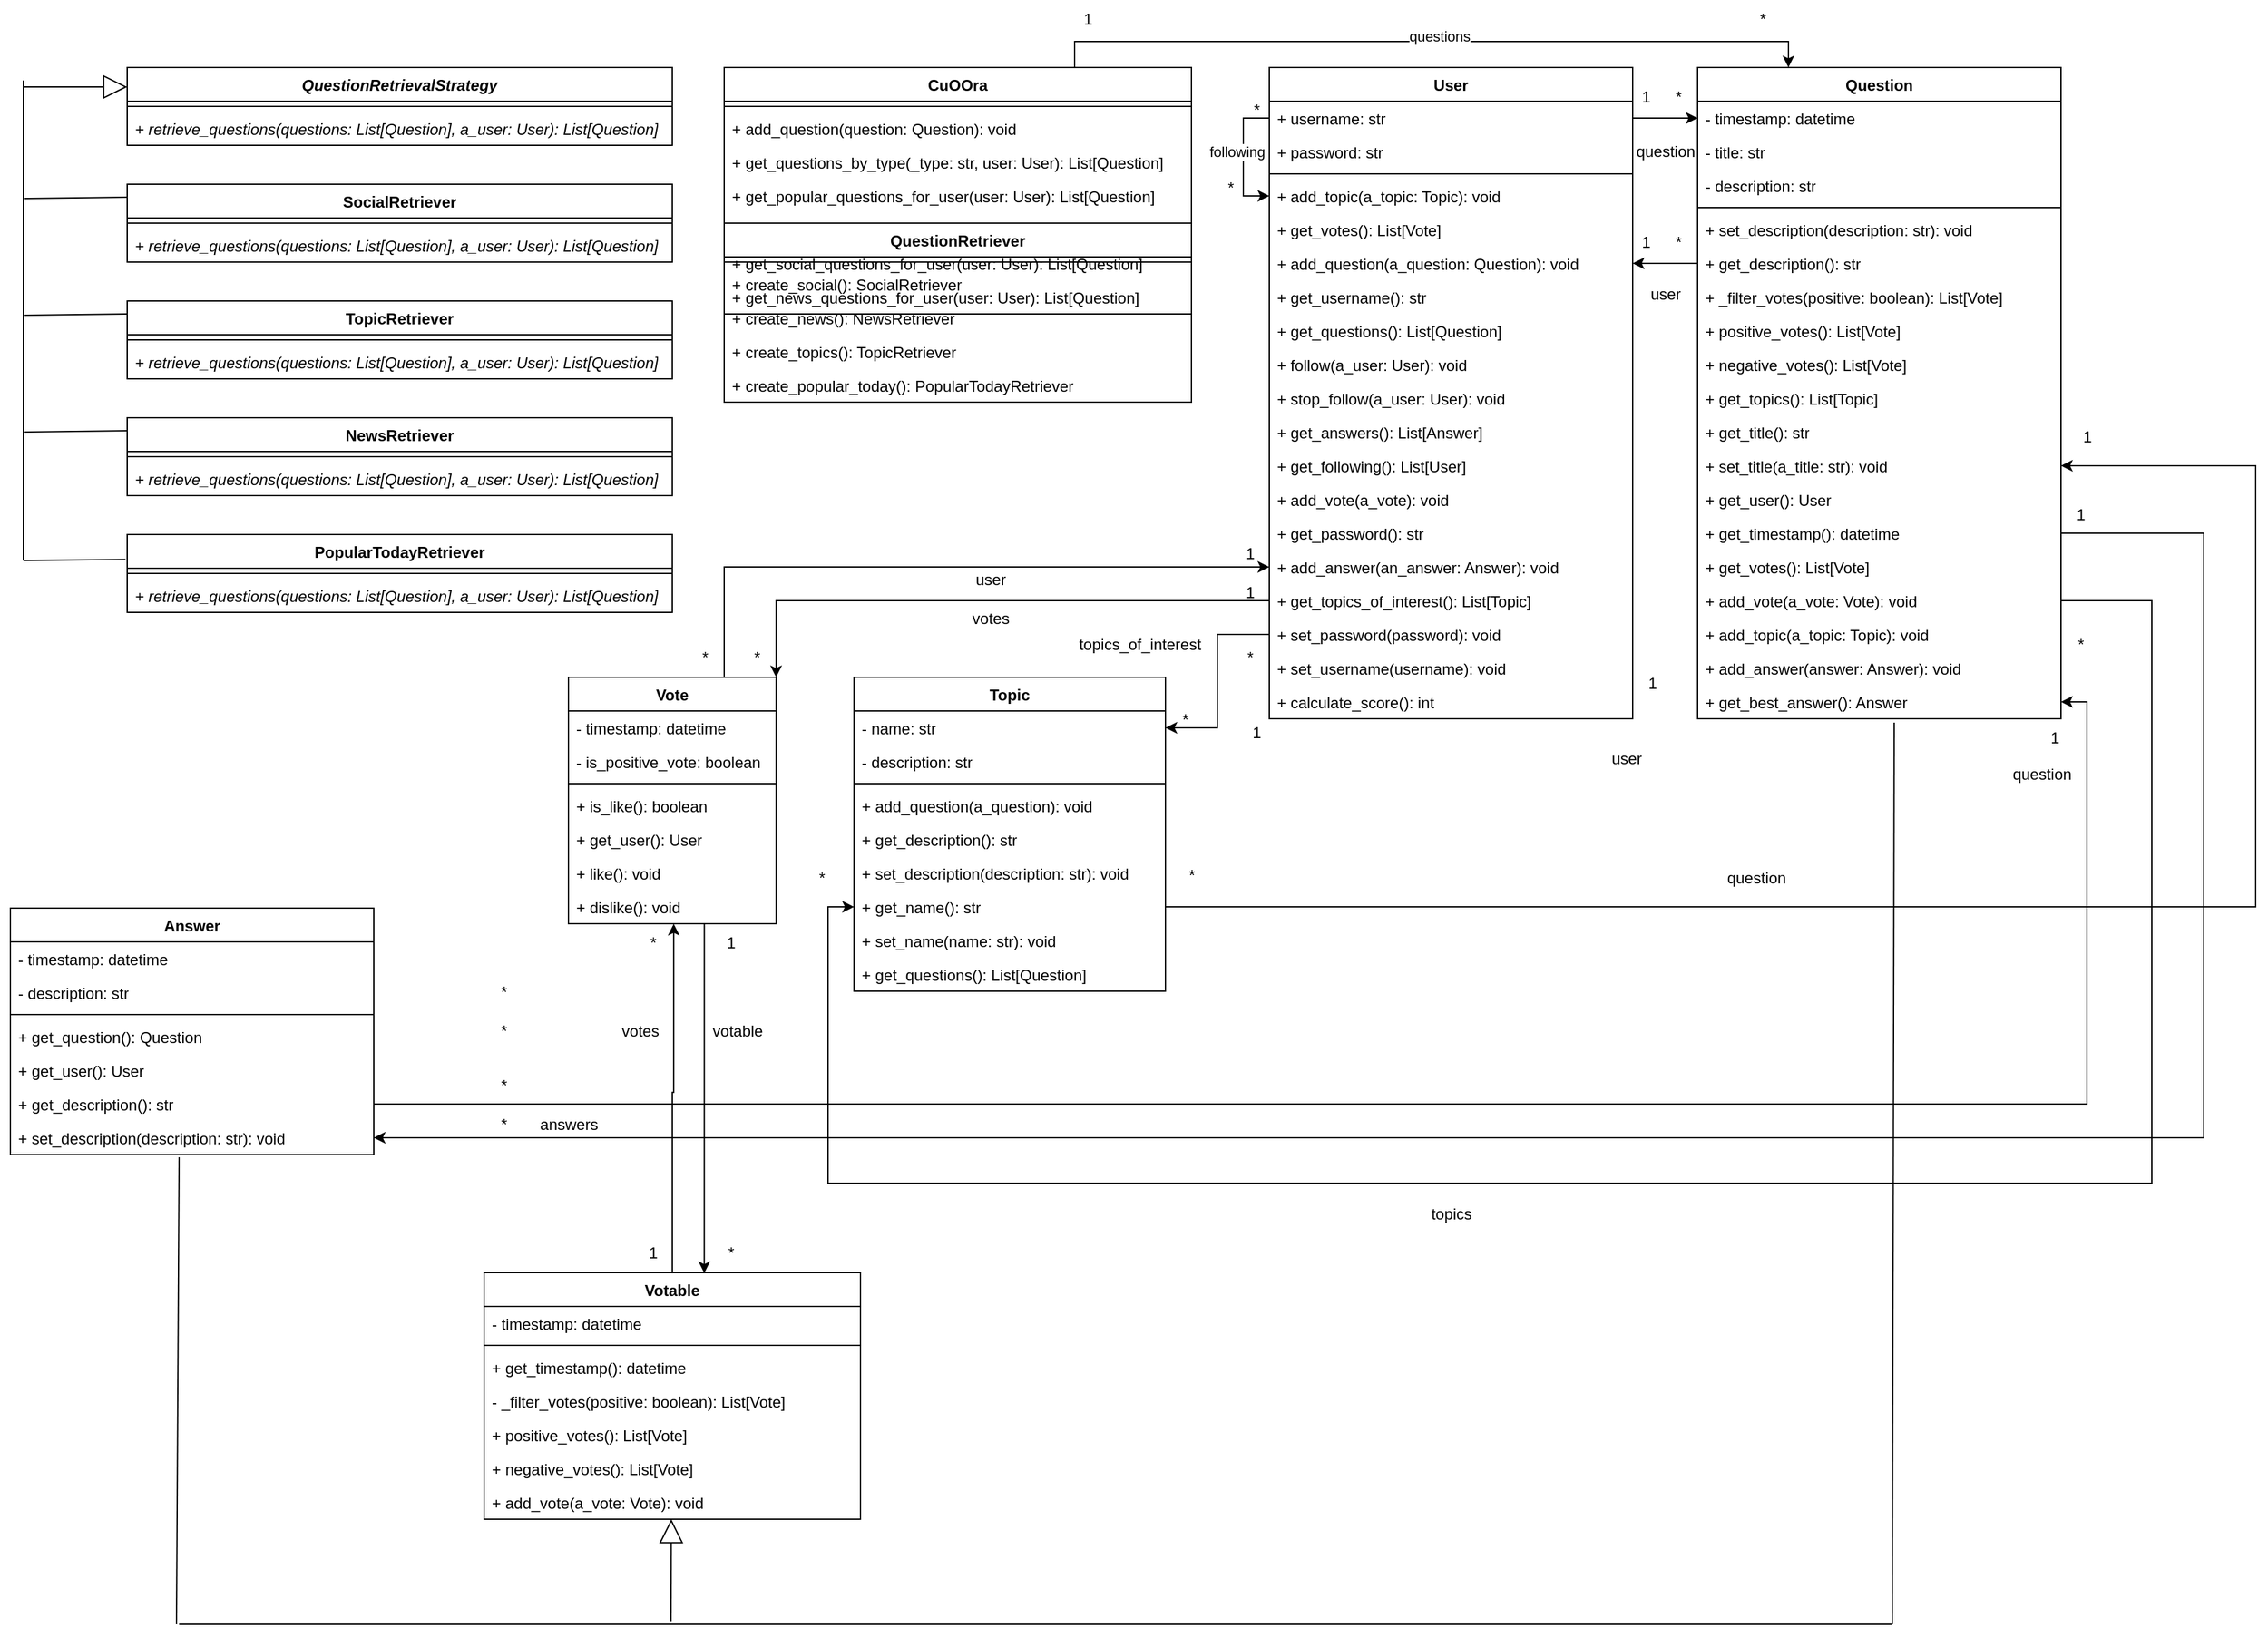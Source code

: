<mxfile version="26.1.1">
  <diagram name="Page-1" id="iKgPyKmy4LgLmQeAzaMu">
    <mxGraphModel dx="2165" dy="1258" grid="1" gridSize="10" guides="1" tooltips="1" connect="1" arrows="1" fold="1" page="1" pageScale="1" pageWidth="827" pageHeight="1169" math="0" shadow="0">
      <root>
        <mxCell id="0" />
        <mxCell id="1" parent="0" />
        <mxCell id="hSo5fMFqvrhgl-bArkcm-11" value="&lt;i&gt;QuestionRetrievalStrategy&lt;/i&gt;" style="swimlane;fontStyle=1;align=center;verticalAlign=top;childLayout=stackLayout;horizontal=1;startSize=26;horizontalStack=0;resizeParent=1;resizeParentMax=0;resizeLast=0;collapsible=1;marginBottom=0;whiteSpace=wrap;html=1;" vertex="1" parent="1">
          <mxGeometry x="120" y="240" width="420" height="60" as="geometry" />
        </mxCell>
        <mxCell id="hSo5fMFqvrhgl-bArkcm-12" value="" style="line;strokeWidth=1;fillColor=none;align=left;verticalAlign=middle;spacingTop=-1;spacingLeft=3;spacingRight=3;rotatable=0;labelPosition=right;points=[];portConstraint=eastwest;strokeColor=inherit;" vertex="1" parent="hSo5fMFqvrhgl-bArkcm-11">
          <mxGeometry y="26" width="420" height="8" as="geometry" />
        </mxCell>
        <mxCell id="hSo5fMFqvrhgl-bArkcm-13" value="&lt;i&gt;+&amp;nbsp;retrieve_questions(questions: List[Question], a_user: User): List[Question]&lt;/i&gt;" style="text;strokeColor=none;fillColor=none;align=left;verticalAlign=top;spacingLeft=4;spacingRight=4;overflow=hidden;rotatable=0;points=[[0,0.5],[1,0.5]];portConstraint=eastwest;whiteSpace=wrap;html=1;" vertex="1" parent="hSo5fMFqvrhgl-bArkcm-11">
          <mxGeometry y="34" width="420" height="26" as="geometry" />
        </mxCell>
        <mxCell id="hSo5fMFqvrhgl-bArkcm-1" style="edgeStyle=orthogonalEdgeStyle;rounded=0;orthogonalLoop=1;jettySize=auto;html=1;exitX=0.75;exitY=0;exitDx=0;exitDy=0;entryX=0.25;entryY=0;entryDx=0;entryDy=0;" edge="1" parent="1" source="hSo5fMFqvrhgl-bArkcm-3" target="hSo5fMFqvrhgl-bArkcm-77">
          <mxGeometry relative="1" as="geometry" />
        </mxCell>
        <mxCell id="hSo5fMFqvrhgl-bArkcm-2" value="questions" style="edgeLabel;html=1;align=center;verticalAlign=middle;resizable=0;points=[];" connectable="0" vertex="1" parent="hSo5fMFqvrhgl-bArkcm-1">
          <mxGeometry x="0.021" y="4" relative="1" as="geometry">
            <mxPoint as="offset" />
          </mxGeometry>
        </mxCell>
        <mxCell id="hSo5fMFqvrhgl-bArkcm-14" value="SocialRetriever" style="swimlane;fontStyle=1;align=center;verticalAlign=top;childLayout=stackLayout;horizontal=1;startSize=26;horizontalStack=0;resizeParent=1;resizeParentMax=0;resizeLast=0;collapsible=1;marginBottom=0;whiteSpace=wrap;html=1;" vertex="1" parent="1">
          <mxGeometry x="120" y="330" width="420" height="60" as="geometry" />
        </mxCell>
        <mxCell id="hSo5fMFqvrhgl-bArkcm-15" value="" style="line;strokeWidth=1;fillColor=none;align=left;verticalAlign=middle;spacingTop=-1;spacingLeft=3;spacingRight=3;rotatable=0;labelPosition=right;points=[];portConstraint=eastwest;strokeColor=inherit;" vertex="1" parent="hSo5fMFqvrhgl-bArkcm-14">
          <mxGeometry y="26" width="420" height="8" as="geometry" />
        </mxCell>
        <mxCell id="hSo5fMFqvrhgl-bArkcm-16" value="&lt;i&gt;+&amp;nbsp;retrieve_questions(questions: List[Question], a_user: User): List[Question]&lt;/i&gt;" style="text;strokeColor=none;fillColor=none;align=left;verticalAlign=top;spacingLeft=4;spacingRight=4;overflow=hidden;rotatable=0;points=[[0,0.5],[1,0.5]];portConstraint=eastwest;whiteSpace=wrap;html=1;" vertex="1" parent="hSo5fMFqvrhgl-bArkcm-14">
          <mxGeometry y="34" width="420" height="26" as="geometry" />
        </mxCell>
        <mxCell id="hSo5fMFqvrhgl-bArkcm-3" value="CuOOra" style="swimlane;fontStyle=1;align=center;verticalAlign=top;childLayout=stackLayout;horizontal=1;startSize=26;horizontalStack=0;resizeParent=1;resizeParentMax=0;resizeLast=0;collapsible=1;marginBottom=0;whiteSpace=wrap;html=1;" vertex="1" parent="1">
          <mxGeometry x="580" y="240" width="360" height="190" as="geometry" />
        </mxCell>
        <mxCell id="hSo5fMFqvrhgl-bArkcm-4" value="" style="line;strokeWidth=1;fillColor=none;align=left;verticalAlign=middle;spacingTop=-1;spacingLeft=3;spacingRight=3;rotatable=0;labelPosition=right;points=[];portConstraint=eastwest;strokeColor=inherit;" vertex="1" parent="hSo5fMFqvrhgl-bArkcm-3">
          <mxGeometry y="26" width="360" height="8" as="geometry" />
        </mxCell>
        <mxCell id="hSo5fMFqvrhgl-bArkcm-5" value="+ add_question(question: Question): void" style="text;strokeColor=none;fillColor=none;align=left;verticalAlign=top;spacingLeft=4;spacingRight=4;overflow=hidden;rotatable=0;points=[[0,0.5],[1,0.5]];portConstraint=eastwest;whiteSpace=wrap;html=1;" vertex="1" parent="hSo5fMFqvrhgl-bArkcm-3">
          <mxGeometry y="34" width="360" height="26" as="geometry" />
        </mxCell>
        <mxCell id="hSo5fMFqvrhgl-bArkcm-6" value="+ get_questions_by_type(_type: str, user: User): List[Question]&lt;span style=&quot;color: rgba(0, 0, 0, 0); font-family: monospace; font-size: 0px; text-wrap-mode: nowrap;&quot;&gt;%dd3CmxGraphModel%3E%3Croot%3E%3CmxCell%20id%3D%220%22%2F%3E%3CmxCell%20id%3D%221%22%20parent%3D%220%22%2F%3E%3CmxCell%20id%3D%222%22%20value%3D%22%2B%20add_question(question)%3A%20void%22%20style%3D%22text%3BstrokeColor%3Dnone%3BfillColor%3Dnone%3Balign%3Dleft%3BverticalAlign%3Dtop%3BspacingLeft%3D4%3BspacingRight%3D4%3Boverflow%3Dhidden%3Brotatable%3D0%3Bpoints%3D%5B%5B0%2C0.5%5D%2C%5B1%2C0.5%5D%5D%3BportConstraint%3Deastwest%3BwhiteSpace%3Dwrap%3Bhtml%3D1%3B%22%20vertex%3D%221%22%20parent%3D%221%22%3E%3CmxGeometry%20x%3D%22480%22%20y%3D%22744%22%20width%3D%22190%22%20height%3D%2226%22%20as%3D%22geometry%22%2F%3E%3C%2FmxCell%3E%3C%2Froot%3E%3C%2FmxGraphModel%3E&lt;/span&gt;" style="text;strokeColor=none;fillColor=none;align=left;verticalAlign=top;spacingLeft=4;spacingRight=4;overflow=hidden;rotatable=0;points=[[0,0.5],[1,0.5]];portConstraint=eastwest;whiteSpace=wrap;html=1;" vertex="1" parent="hSo5fMFqvrhgl-bArkcm-3">
          <mxGeometry y="60" width="360" height="26" as="geometry" />
        </mxCell>
        <mxCell id="hSo5fMFqvrhgl-bArkcm-7" value="+&amp;nbsp;get_popular_questions_for_user(user: User): List[Question]" style="text;strokeColor=none;fillColor=none;align=left;verticalAlign=top;spacingLeft=4;spacingRight=4;overflow=hidden;rotatable=0;points=[[0,0.5],[1,0.5]];portConstraint=eastwest;whiteSpace=wrap;html=1;" vertex="1" parent="hSo5fMFqvrhgl-bArkcm-3">
          <mxGeometry y="86" width="360" height="26" as="geometry" />
        </mxCell>
        <mxCell id="hSo5fMFqvrhgl-bArkcm-8" value="+&amp;nbsp;get_topic_questions_for_user(user: User): List[Question]" style="text;strokeColor=none;fillColor=none;align=left;verticalAlign=top;spacingLeft=4;spacingRight=4;overflow=hidden;rotatable=0;points=[[0,0.5],[1,0.5]];portConstraint=eastwest;whiteSpace=wrap;html=1;" vertex="1" parent="hSo5fMFqvrhgl-bArkcm-3">
          <mxGeometry y="112" width="360" height="26" as="geometry" />
        </mxCell>
        <mxCell id="hSo5fMFqvrhgl-bArkcm-9" value="+&amp;nbsp;get_social_questions_for_user(user: User): List[Question]" style="text;strokeColor=none;fillColor=none;align=left;verticalAlign=top;spacingLeft=4;spacingRight=4;overflow=hidden;rotatable=0;points=[[0,0.5],[1,0.5]];portConstraint=eastwest;whiteSpace=wrap;html=1;" vertex="1" parent="hSo5fMFqvrhgl-bArkcm-3">
          <mxGeometry y="138" width="360" height="26" as="geometry" />
        </mxCell>
        <mxCell id="hSo5fMFqvrhgl-bArkcm-10" value="+&amp;nbsp;get_news_questions_for_user(user: User): List[Question]" style="text;strokeColor=none;fillColor=none;align=left;verticalAlign=top;spacingLeft=4;spacingRight=4;overflow=hidden;rotatable=0;points=[[0,0.5],[1,0.5]];portConstraint=eastwest;whiteSpace=wrap;html=1;" vertex="1" parent="hSo5fMFqvrhgl-bArkcm-3">
          <mxGeometry y="164" width="360" height="26" as="geometry" />
        </mxCell>
        <mxCell id="hSo5fMFqvrhgl-bArkcm-17" value="TopicRetriever" style="swimlane;fontStyle=1;align=center;verticalAlign=top;childLayout=stackLayout;horizontal=1;startSize=26;horizontalStack=0;resizeParent=1;resizeParentMax=0;resizeLast=0;collapsible=1;marginBottom=0;whiteSpace=wrap;html=1;" vertex="1" parent="1">
          <mxGeometry x="120" y="420" width="420" height="60" as="geometry" />
        </mxCell>
        <mxCell id="hSo5fMFqvrhgl-bArkcm-18" value="" style="line;strokeWidth=1;fillColor=none;align=left;verticalAlign=middle;spacingTop=-1;spacingLeft=3;spacingRight=3;rotatable=0;labelPosition=right;points=[];portConstraint=eastwest;strokeColor=inherit;" vertex="1" parent="hSo5fMFqvrhgl-bArkcm-17">
          <mxGeometry y="26" width="420" height="8" as="geometry" />
        </mxCell>
        <mxCell id="hSo5fMFqvrhgl-bArkcm-19" value="&lt;i&gt;+&amp;nbsp;retrieve_questions(questions: List[Question], a_user: User): List[Question]&lt;/i&gt;" style="text;strokeColor=none;fillColor=none;align=left;verticalAlign=top;spacingLeft=4;spacingRight=4;overflow=hidden;rotatable=0;points=[[0,0.5],[1,0.5]];portConstraint=eastwest;whiteSpace=wrap;html=1;" vertex="1" parent="hSo5fMFqvrhgl-bArkcm-17">
          <mxGeometry y="34" width="420" height="26" as="geometry" />
        </mxCell>
        <mxCell id="hSo5fMFqvrhgl-bArkcm-20" value="NewsRetriever" style="swimlane;fontStyle=1;align=center;verticalAlign=top;childLayout=stackLayout;horizontal=1;startSize=26;horizontalStack=0;resizeParent=1;resizeParentMax=0;resizeLast=0;collapsible=1;marginBottom=0;whiteSpace=wrap;html=1;" vertex="1" parent="1">
          <mxGeometry x="120" y="510" width="420" height="60" as="geometry" />
        </mxCell>
        <mxCell id="hSo5fMFqvrhgl-bArkcm-21" value="" style="line;strokeWidth=1;fillColor=none;align=left;verticalAlign=middle;spacingTop=-1;spacingLeft=3;spacingRight=3;rotatable=0;labelPosition=right;points=[];portConstraint=eastwest;strokeColor=inherit;" vertex="1" parent="hSo5fMFqvrhgl-bArkcm-20">
          <mxGeometry y="26" width="420" height="8" as="geometry" />
        </mxCell>
        <mxCell id="hSo5fMFqvrhgl-bArkcm-22" value="&lt;i&gt;+&amp;nbsp;retrieve_questions(questions: List[Question], a_user: User): List[Question]&lt;/i&gt;" style="text;strokeColor=none;fillColor=none;align=left;verticalAlign=top;spacingLeft=4;spacingRight=4;overflow=hidden;rotatable=0;points=[[0,0.5],[1,0.5]];portConstraint=eastwest;whiteSpace=wrap;html=1;" vertex="1" parent="hSo5fMFqvrhgl-bArkcm-20">
          <mxGeometry y="34" width="420" height="26" as="geometry" />
        </mxCell>
        <mxCell id="hSo5fMFqvrhgl-bArkcm-23" value="PopularTodayRetriever" style="swimlane;fontStyle=1;align=center;verticalAlign=top;childLayout=stackLayout;horizontal=1;startSize=26;horizontalStack=0;resizeParent=1;resizeParentMax=0;resizeLast=0;collapsible=1;marginBottom=0;whiteSpace=wrap;html=1;" vertex="1" parent="1">
          <mxGeometry x="120" y="600" width="420" height="60" as="geometry" />
        </mxCell>
        <mxCell id="hSo5fMFqvrhgl-bArkcm-24" value="" style="line;strokeWidth=1;fillColor=none;align=left;verticalAlign=middle;spacingTop=-1;spacingLeft=3;spacingRight=3;rotatable=0;labelPosition=right;points=[];portConstraint=eastwest;strokeColor=inherit;" vertex="1" parent="hSo5fMFqvrhgl-bArkcm-23">
          <mxGeometry y="26" width="420" height="8" as="geometry" />
        </mxCell>
        <mxCell id="hSo5fMFqvrhgl-bArkcm-25" value="&lt;i&gt;+&amp;nbsp;retrieve_questions(questions: List[Question], a_user: User): List[Question]&lt;/i&gt;" style="text;strokeColor=none;fillColor=none;align=left;verticalAlign=top;spacingLeft=4;spacingRight=4;overflow=hidden;rotatable=0;points=[[0,0.5],[1,0.5]];portConstraint=eastwest;whiteSpace=wrap;html=1;" vertex="1" parent="hSo5fMFqvrhgl-bArkcm-23">
          <mxGeometry y="34" width="420" height="26" as="geometry" />
        </mxCell>
        <mxCell id="hSo5fMFqvrhgl-bArkcm-26" value="QuestionRetriever" style="swimlane;fontStyle=1;align=center;verticalAlign=top;childLayout=stackLayout;horizontal=1;startSize=26;horizontalStack=0;resizeParent=1;resizeParentMax=0;resizeLast=0;collapsible=1;marginBottom=0;whiteSpace=wrap;html=1;" vertex="1" parent="1">
          <mxGeometry x="580" y="360" width="360" height="138" as="geometry" />
        </mxCell>
        <mxCell id="hSo5fMFqvrhgl-bArkcm-27" value="" style="line;strokeWidth=1;fillColor=none;align=left;verticalAlign=middle;spacingTop=-1;spacingLeft=3;spacingRight=3;rotatable=0;labelPosition=right;points=[];portConstraint=eastwest;strokeColor=inherit;" vertex="1" parent="hSo5fMFqvrhgl-bArkcm-26">
          <mxGeometry y="26" width="360" height="8" as="geometry" />
        </mxCell>
        <mxCell id="hSo5fMFqvrhgl-bArkcm-28" value="+ create_social(): SocialRetriever" style="text;strokeColor=none;fillColor=none;align=left;verticalAlign=top;spacingLeft=4;spacingRight=4;overflow=hidden;rotatable=0;points=[[0,0.5],[1,0.5]];portConstraint=eastwest;whiteSpace=wrap;html=1;" vertex="1" parent="hSo5fMFqvrhgl-bArkcm-26">
          <mxGeometry y="34" width="360" height="26" as="geometry" />
        </mxCell>
        <mxCell id="hSo5fMFqvrhgl-bArkcm-29" value="+ create_news(): NewsRetriever" style="text;strokeColor=none;fillColor=none;align=left;verticalAlign=top;spacingLeft=4;spacingRight=4;overflow=hidden;rotatable=0;points=[[0,0.5],[1,0.5]];portConstraint=eastwest;whiteSpace=wrap;html=1;" vertex="1" parent="hSo5fMFqvrhgl-bArkcm-26">
          <mxGeometry y="60" width="360" height="26" as="geometry" />
        </mxCell>
        <mxCell id="hSo5fMFqvrhgl-bArkcm-30" value="+ create_topics(): TopicRetriever" style="text;strokeColor=none;fillColor=none;align=left;verticalAlign=top;spacingLeft=4;spacingRight=4;overflow=hidden;rotatable=0;points=[[0,0.5],[1,0.5]];portConstraint=eastwest;whiteSpace=wrap;html=1;" vertex="1" parent="hSo5fMFqvrhgl-bArkcm-26">
          <mxGeometry y="86" width="360" height="26" as="geometry" />
        </mxCell>
        <mxCell id="hSo5fMFqvrhgl-bArkcm-31" value="+ create_popular_today(): PopularTodayRetriever" style="text;strokeColor=none;fillColor=none;align=left;verticalAlign=top;spacingLeft=4;spacingRight=4;overflow=hidden;rotatable=0;points=[[0,0.5],[1,0.5]];portConstraint=eastwest;whiteSpace=wrap;html=1;" vertex="1" parent="hSo5fMFqvrhgl-bArkcm-26">
          <mxGeometry y="112" width="360" height="26" as="geometry" />
        </mxCell>
        <mxCell id="hSo5fMFqvrhgl-bArkcm-32" value="Answer" style="swimlane;fontStyle=1;align=center;verticalAlign=top;childLayout=stackLayout;horizontal=1;startSize=26;horizontalStack=0;resizeParent=1;resizeParentMax=0;resizeLast=0;collapsible=1;marginBottom=0;whiteSpace=wrap;html=1;" vertex="1" parent="1">
          <mxGeometry x="30" y="888" width="280" height="190" as="geometry" />
        </mxCell>
        <mxCell id="hSo5fMFqvrhgl-bArkcm-33" value="- timestamp: datetime" style="text;strokeColor=none;fillColor=none;align=left;verticalAlign=top;spacingLeft=4;spacingRight=4;overflow=hidden;rotatable=0;points=[[0,0.5],[1,0.5]];portConstraint=eastwest;whiteSpace=wrap;html=1;" vertex="1" parent="hSo5fMFqvrhgl-bArkcm-32">
          <mxGeometry y="26" width="280" height="26" as="geometry" />
        </mxCell>
        <mxCell id="hSo5fMFqvrhgl-bArkcm-34" value="- description: str" style="text;strokeColor=none;fillColor=none;align=left;verticalAlign=top;spacingLeft=4;spacingRight=4;overflow=hidden;rotatable=0;points=[[0,0.5],[1,0.5]];portConstraint=eastwest;whiteSpace=wrap;html=1;" vertex="1" parent="hSo5fMFqvrhgl-bArkcm-32">
          <mxGeometry y="52" width="280" height="26" as="geometry" />
        </mxCell>
        <mxCell id="hSo5fMFqvrhgl-bArkcm-35" value="" style="line;strokeWidth=1;fillColor=none;align=left;verticalAlign=middle;spacingTop=-1;spacingLeft=3;spacingRight=3;rotatable=0;labelPosition=right;points=[];portConstraint=eastwest;strokeColor=inherit;" vertex="1" parent="hSo5fMFqvrhgl-bArkcm-32">
          <mxGeometry y="78" width="280" height="8" as="geometry" />
        </mxCell>
        <mxCell id="hSo5fMFqvrhgl-bArkcm-39" value="+ get_question(): Question" style="text;strokeColor=none;fillColor=none;align=left;verticalAlign=top;spacingLeft=4;spacingRight=4;overflow=hidden;rotatable=0;points=[[0,0.5],[1,0.5]];portConstraint=eastwest;whiteSpace=wrap;html=1;" vertex="1" parent="hSo5fMFqvrhgl-bArkcm-32">
          <mxGeometry y="86" width="280" height="26" as="geometry" />
        </mxCell>
        <mxCell id="hSo5fMFqvrhgl-bArkcm-40" value="+ get_user(): User" style="text;strokeColor=none;fillColor=none;align=left;verticalAlign=top;spacingLeft=4;spacingRight=4;overflow=hidden;rotatable=0;points=[[0,0.5],[1,0.5]];portConstraint=eastwest;whiteSpace=wrap;html=1;" vertex="1" parent="hSo5fMFqvrhgl-bArkcm-32">
          <mxGeometry y="112" width="280" height="26" as="geometry" />
        </mxCell>
        <mxCell id="hSo5fMFqvrhgl-bArkcm-41" value="+ get_description(): str" style="text;strokeColor=none;fillColor=none;align=left;verticalAlign=top;spacingLeft=4;spacingRight=4;overflow=hidden;rotatable=0;points=[[0,0.5],[1,0.5]];portConstraint=eastwest;whiteSpace=wrap;html=1;" vertex="1" parent="hSo5fMFqvrhgl-bArkcm-32">
          <mxGeometry y="138" width="280" height="26" as="geometry" />
        </mxCell>
        <mxCell id="hSo5fMFqvrhgl-bArkcm-42" value="+ set_description(description: str): void" style="text;strokeColor=none;fillColor=none;align=left;verticalAlign=top;spacingLeft=4;spacingRight=4;overflow=hidden;rotatable=0;points=[[0,0.5],[1,0.5]];portConstraint=eastwest;whiteSpace=wrap;html=1;" vertex="1" parent="hSo5fMFqvrhgl-bArkcm-32">
          <mxGeometry y="164" width="280" height="26" as="geometry" />
        </mxCell>
        <mxCell id="hSo5fMFqvrhgl-bArkcm-46" value="User" style="swimlane;fontStyle=1;align=center;verticalAlign=top;childLayout=stackLayout;horizontal=1;startSize=26;horizontalStack=0;resizeParent=1;resizeParentMax=0;resizeLast=0;collapsible=1;marginBottom=0;whiteSpace=wrap;html=1;" vertex="1" parent="1">
          <mxGeometry x="1000" y="240" width="280" height="502" as="geometry" />
        </mxCell>
        <mxCell id="hSo5fMFqvrhgl-bArkcm-47" style="edgeStyle=orthogonalEdgeStyle;rounded=0;orthogonalLoop=1;jettySize=auto;html=1;exitX=0;exitY=0.5;exitDx=0;exitDy=0;entryX=0;entryY=0.5;entryDx=0;entryDy=0;" edge="1" parent="hSo5fMFqvrhgl-bArkcm-46" source="hSo5fMFqvrhgl-bArkcm-49" target="hSo5fMFqvrhgl-bArkcm-52">
          <mxGeometry relative="1" as="geometry" />
        </mxCell>
        <mxCell id="hSo5fMFqvrhgl-bArkcm-48" value="following" style="edgeLabel;html=1;align=center;verticalAlign=middle;resizable=0;points=[];" vertex="1" connectable="0" parent="hSo5fMFqvrhgl-bArkcm-47">
          <mxGeometry x="-0.022" relative="1" as="geometry">
            <mxPoint x="-5" y="-3" as="offset" />
          </mxGeometry>
        </mxCell>
        <mxCell id="hSo5fMFqvrhgl-bArkcm-49" value="+ username: str" style="text;strokeColor=none;fillColor=none;align=left;verticalAlign=top;spacingLeft=4;spacingRight=4;overflow=hidden;rotatable=0;points=[[0,0.5],[1,0.5]];portConstraint=eastwest;whiteSpace=wrap;html=1;" vertex="1" parent="hSo5fMFqvrhgl-bArkcm-46">
          <mxGeometry y="26" width="280" height="26" as="geometry" />
        </mxCell>
        <mxCell id="hSo5fMFqvrhgl-bArkcm-50" value="+ password: str" style="text;strokeColor=none;fillColor=none;align=left;verticalAlign=top;spacingLeft=4;spacingRight=4;overflow=hidden;rotatable=0;points=[[0,0.5],[1,0.5]];portConstraint=eastwest;whiteSpace=wrap;html=1;" vertex="1" parent="hSo5fMFqvrhgl-bArkcm-46">
          <mxGeometry y="52" width="280" height="26" as="geometry" />
        </mxCell>
        <mxCell id="hSo5fMFqvrhgl-bArkcm-51" value="" style="line;strokeWidth=1;fillColor=none;align=left;verticalAlign=middle;spacingTop=-1;spacingLeft=3;spacingRight=3;rotatable=0;labelPosition=right;points=[];portConstraint=eastwest;strokeColor=inherit;" vertex="1" parent="hSo5fMFqvrhgl-bArkcm-46">
          <mxGeometry y="78" width="280" height="8" as="geometry" />
        </mxCell>
        <mxCell id="hSo5fMFqvrhgl-bArkcm-52" value="+&amp;nbsp;add_topic(a_topic: Topic): void" style="text;strokeColor=none;fillColor=none;align=left;verticalAlign=top;spacingLeft=4;spacingRight=4;overflow=hidden;rotatable=0;points=[[0,0.5],[1,0.5]];portConstraint=eastwest;whiteSpace=wrap;html=1;" vertex="1" parent="hSo5fMFqvrhgl-bArkcm-46">
          <mxGeometry y="86" width="280" height="26" as="geometry" />
        </mxCell>
        <mxCell id="hSo5fMFqvrhgl-bArkcm-53" value="+&amp;nbsp;get_votes(): List[Vote]" style="text;strokeColor=none;fillColor=none;align=left;verticalAlign=top;spacingLeft=4;spacingRight=4;overflow=hidden;rotatable=0;points=[[0,0.5],[1,0.5]];portConstraint=eastwest;whiteSpace=wrap;html=1;" vertex="1" parent="hSo5fMFqvrhgl-bArkcm-46">
          <mxGeometry y="112" width="280" height="26" as="geometry" />
        </mxCell>
        <mxCell id="hSo5fMFqvrhgl-bArkcm-54" value="+&amp;nbsp;add_question(a_question: Question): void" style="text;strokeColor=none;fillColor=none;align=left;verticalAlign=top;spacingLeft=4;spacingRight=4;overflow=hidden;rotatable=0;points=[[0,0.5],[1,0.5]];portConstraint=eastwest;whiteSpace=wrap;html=1;" vertex="1" parent="hSo5fMFqvrhgl-bArkcm-46">
          <mxGeometry y="138" width="280" height="26" as="geometry" />
        </mxCell>
        <mxCell id="hSo5fMFqvrhgl-bArkcm-55" value="+&amp;nbsp;get_username(): str" style="text;strokeColor=none;fillColor=none;align=left;verticalAlign=top;spacingLeft=4;spacingRight=4;overflow=hidden;rotatable=0;points=[[0,0.5],[1,0.5]];portConstraint=eastwest;whiteSpace=wrap;html=1;" vertex="1" parent="hSo5fMFqvrhgl-bArkcm-46">
          <mxGeometry y="164" width="280" height="26" as="geometry" />
        </mxCell>
        <mxCell id="hSo5fMFqvrhgl-bArkcm-56" value="+&amp;nbsp;get_questions(): List[Question]" style="text;strokeColor=none;fillColor=none;align=left;verticalAlign=top;spacingLeft=4;spacingRight=4;overflow=hidden;rotatable=0;points=[[0,0.5],[1,0.5]];portConstraint=eastwest;whiteSpace=wrap;html=1;" vertex="1" parent="hSo5fMFqvrhgl-bArkcm-46">
          <mxGeometry y="190" width="280" height="26" as="geometry" />
        </mxCell>
        <mxCell id="hSo5fMFqvrhgl-bArkcm-57" value="+&amp;nbsp;follow(a_user: User): void" style="text;strokeColor=none;fillColor=none;align=left;verticalAlign=top;spacingLeft=4;spacingRight=4;overflow=hidden;rotatable=0;points=[[0,0.5],[1,0.5]];portConstraint=eastwest;whiteSpace=wrap;html=1;" vertex="1" parent="hSo5fMFqvrhgl-bArkcm-46">
          <mxGeometry y="216" width="280" height="26" as="geometry" />
        </mxCell>
        <mxCell id="hSo5fMFqvrhgl-bArkcm-58" value="+ stop_follow(a_user: User): void" style="text;strokeColor=none;fillColor=none;align=left;verticalAlign=top;spacingLeft=4;spacingRight=4;overflow=hidden;rotatable=0;points=[[0,0.5],[1,0.5]];portConstraint=eastwest;whiteSpace=wrap;html=1;" vertex="1" parent="hSo5fMFqvrhgl-bArkcm-46">
          <mxGeometry y="242" width="280" height="26" as="geometry" />
        </mxCell>
        <mxCell id="hSo5fMFqvrhgl-bArkcm-59" value="+ get_answers(): List[Answer]" style="text;strokeColor=none;fillColor=none;align=left;verticalAlign=top;spacingLeft=4;spacingRight=4;overflow=hidden;rotatable=0;points=[[0,0.5],[1,0.5]];portConstraint=eastwest;whiteSpace=wrap;html=1;" vertex="1" parent="hSo5fMFqvrhgl-bArkcm-46">
          <mxGeometry y="268" width="280" height="26" as="geometry" />
        </mxCell>
        <mxCell id="hSo5fMFqvrhgl-bArkcm-60" value="+&amp;nbsp;get_following(): List[User]" style="text;strokeColor=none;fillColor=none;align=left;verticalAlign=top;spacingLeft=4;spacingRight=4;overflow=hidden;rotatable=0;points=[[0,0.5],[1,0.5]];portConstraint=eastwest;whiteSpace=wrap;html=1;" vertex="1" parent="hSo5fMFqvrhgl-bArkcm-46">
          <mxGeometry y="294" width="280" height="26" as="geometry" />
        </mxCell>
        <mxCell id="hSo5fMFqvrhgl-bArkcm-61" value="+ add_vote(a_vote): void" style="text;strokeColor=none;fillColor=none;align=left;verticalAlign=top;spacingLeft=4;spacingRight=4;overflow=hidden;rotatable=0;points=[[0,0.5],[1,0.5]];portConstraint=eastwest;whiteSpace=wrap;html=1;" vertex="1" parent="hSo5fMFqvrhgl-bArkcm-46">
          <mxGeometry y="320" width="280" height="26" as="geometry" />
        </mxCell>
        <mxCell id="hSo5fMFqvrhgl-bArkcm-62" value="+ get_password(): str" style="text;strokeColor=none;fillColor=none;align=left;verticalAlign=top;spacingLeft=4;spacingRight=4;overflow=hidden;rotatable=0;points=[[0,0.5],[1,0.5]];portConstraint=eastwest;whiteSpace=wrap;html=1;" vertex="1" parent="hSo5fMFqvrhgl-bArkcm-46">
          <mxGeometry y="346" width="280" height="26" as="geometry" />
        </mxCell>
        <mxCell id="hSo5fMFqvrhgl-bArkcm-63" value="+&amp;nbsp;add_answer(an_answer: Answer): void" style="text;strokeColor=none;fillColor=none;align=left;verticalAlign=top;spacingLeft=4;spacingRight=4;overflow=hidden;rotatable=0;points=[[0,0.5],[1,0.5]];portConstraint=eastwest;whiteSpace=wrap;html=1;" vertex="1" parent="hSo5fMFqvrhgl-bArkcm-46">
          <mxGeometry y="372" width="280" height="26" as="geometry" />
        </mxCell>
        <mxCell id="hSo5fMFqvrhgl-bArkcm-64" value="+&amp;nbsp;get_topics_of_interest(): List[Topic]" style="text;strokeColor=none;fillColor=none;align=left;verticalAlign=top;spacingLeft=4;spacingRight=4;overflow=hidden;rotatable=0;points=[[0,0.5],[1,0.5]];portConstraint=eastwest;whiteSpace=wrap;html=1;" vertex="1" parent="hSo5fMFqvrhgl-bArkcm-46">
          <mxGeometry y="398" width="280" height="26" as="geometry" />
        </mxCell>
        <mxCell id="hSo5fMFqvrhgl-bArkcm-65" value="+&amp;nbsp;set_password(password): void" style="text;strokeColor=none;fillColor=none;align=left;verticalAlign=top;spacingLeft=4;spacingRight=4;overflow=hidden;rotatable=0;points=[[0,0.5],[1,0.5]];portConstraint=eastwest;whiteSpace=wrap;html=1;" vertex="1" parent="hSo5fMFqvrhgl-bArkcm-46">
          <mxGeometry y="424" width="280" height="26" as="geometry" />
        </mxCell>
        <mxCell id="hSo5fMFqvrhgl-bArkcm-66" value="+&amp;nbsp;set_username(username): void" style="text;strokeColor=none;fillColor=none;align=left;verticalAlign=top;spacingLeft=4;spacingRight=4;overflow=hidden;rotatable=0;points=[[0,0.5],[1,0.5]];portConstraint=eastwest;whiteSpace=wrap;html=1;" vertex="1" parent="hSo5fMFqvrhgl-bArkcm-46">
          <mxGeometry y="450" width="280" height="26" as="geometry" />
        </mxCell>
        <mxCell id="hSo5fMFqvrhgl-bArkcm-67" value="+&amp;nbsp;calculate_score(): int" style="text;strokeColor=none;fillColor=none;align=left;verticalAlign=top;spacingLeft=4;spacingRight=4;overflow=hidden;rotatable=0;points=[[0,0.5],[1,0.5]];portConstraint=eastwest;whiteSpace=wrap;html=1;" vertex="1" parent="hSo5fMFqvrhgl-bArkcm-46">
          <mxGeometry y="476" width="280" height="26" as="geometry" />
        </mxCell>
        <mxCell id="hSo5fMFqvrhgl-bArkcm-68" style="edgeStyle=orthogonalEdgeStyle;rounded=0;orthogonalLoop=1;jettySize=auto;html=1;exitX=0.75;exitY=0;exitDx=0;exitDy=0;entryX=0;entryY=0.5;entryDx=0;entryDy=0;" edge="1" parent="1" source="hSo5fMFqvrhgl-bArkcm-69" target="hSo5fMFqvrhgl-bArkcm-63">
          <mxGeometry relative="1" as="geometry" />
        </mxCell>
        <mxCell id="hSo5fMFqvrhgl-bArkcm-69" value="Vote" style="swimlane;fontStyle=1;align=center;verticalAlign=top;childLayout=stackLayout;horizontal=1;startSize=26;horizontalStack=0;resizeParent=1;resizeParentMax=0;resizeLast=0;collapsible=1;marginBottom=0;whiteSpace=wrap;html=1;" vertex="1" parent="1">
          <mxGeometry x="460" y="710" width="160" height="190" as="geometry" />
        </mxCell>
        <mxCell id="hSo5fMFqvrhgl-bArkcm-70" value="- timestamp: datetime" style="text;strokeColor=none;fillColor=none;align=left;verticalAlign=top;spacingLeft=4;spacingRight=4;overflow=hidden;rotatable=0;points=[[0,0.5],[1,0.5]];portConstraint=eastwest;whiteSpace=wrap;html=1;" vertex="1" parent="hSo5fMFqvrhgl-bArkcm-69">
          <mxGeometry y="26" width="160" height="26" as="geometry" />
        </mxCell>
        <mxCell id="hSo5fMFqvrhgl-bArkcm-71" value="- is_positive_vote: boolean" style="text;strokeColor=none;fillColor=none;align=left;verticalAlign=top;spacingLeft=4;spacingRight=4;overflow=hidden;rotatable=0;points=[[0,0.5],[1,0.5]];portConstraint=eastwest;whiteSpace=wrap;html=1;" vertex="1" parent="hSo5fMFqvrhgl-bArkcm-69">
          <mxGeometry y="52" width="160" height="26" as="geometry" />
        </mxCell>
        <mxCell id="hSo5fMFqvrhgl-bArkcm-72" value="" style="line;strokeWidth=1;fillColor=none;align=left;verticalAlign=middle;spacingTop=-1;spacingLeft=3;spacingRight=3;rotatable=0;labelPosition=right;points=[];portConstraint=eastwest;strokeColor=inherit;" vertex="1" parent="hSo5fMFqvrhgl-bArkcm-69">
          <mxGeometry y="78" width="160" height="8" as="geometry" />
        </mxCell>
        <mxCell id="hSo5fMFqvrhgl-bArkcm-73" value="+&amp;nbsp;is_like(): boolean" style="text;strokeColor=none;fillColor=none;align=left;verticalAlign=top;spacingLeft=4;spacingRight=4;overflow=hidden;rotatable=0;points=[[0,0.5],[1,0.5]];portConstraint=eastwest;whiteSpace=wrap;html=1;" vertex="1" parent="hSo5fMFqvrhgl-bArkcm-69">
          <mxGeometry y="86" width="160" height="26" as="geometry" />
        </mxCell>
        <mxCell id="hSo5fMFqvrhgl-bArkcm-74" value="+ get_user(): User" style="text;strokeColor=none;fillColor=none;align=left;verticalAlign=top;spacingLeft=4;spacingRight=4;overflow=hidden;rotatable=0;points=[[0,0.5],[1,0.5]];portConstraint=eastwest;whiteSpace=wrap;html=1;" vertex="1" parent="hSo5fMFqvrhgl-bArkcm-69">
          <mxGeometry y="112" width="160" height="26" as="geometry" />
        </mxCell>
        <mxCell id="hSo5fMFqvrhgl-bArkcm-75" value="+ like(): void" style="text;strokeColor=none;fillColor=none;align=left;verticalAlign=top;spacingLeft=4;spacingRight=4;overflow=hidden;rotatable=0;points=[[0,0.5],[1,0.5]];portConstraint=eastwest;whiteSpace=wrap;html=1;" vertex="1" parent="hSo5fMFqvrhgl-bArkcm-69">
          <mxGeometry y="138" width="160" height="26" as="geometry" />
        </mxCell>
        <mxCell id="hSo5fMFqvrhgl-bArkcm-76" value="+ dislike(): void" style="text;strokeColor=none;fillColor=none;align=left;verticalAlign=top;spacingLeft=4;spacingRight=4;overflow=hidden;rotatable=0;points=[[0,0.5],[1,0.5]];portConstraint=eastwest;whiteSpace=wrap;html=1;" vertex="1" parent="hSo5fMFqvrhgl-bArkcm-69">
          <mxGeometry y="164" width="160" height="26" as="geometry" />
        </mxCell>
        <mxCell id="hSo5fMFqvrhgl-bArkcm-77" value="Question" style="swimlane;fontStyle=1;align=center;verticalAlign=top;childLayout=stackLayout;horizontal=1;startSize=26;horizontalStack=0;resizeParent=1;resizeParentMax=0;resizeLast=0;collapsible=1;marginBottom=0;whiteSpace=wrap;html=1;" vertex="1" parent="1">
          <mxGeometry x="1330" y="240" width="280" height="502" as="geometry" />
        </mxCell>
        <mxCell id="hSo5fMFqvrhgl-bArkcm-78" value="- timestamp: datetime" style="text;strokeColor=none;fillColor=none;align=left;verticalAlign=top;spacingLeft=4;spacingRight=4;overflow=hidden;rotatable=0;points=[[0,0.5],[1,0.5]];portConstraint=eastwest;whiteSpace=wrap;html=1;" vertex="1" parent="hSo5fMFqvrhgl-bArkcm-77">
          <mxGeometry y="26" width="280" height="26" as="geometry" />
        </mxCell>
        <mxCell id="hSo5fMFqvrhgl-bArkcm-79" value="- title: str" style="text;strokeColor=none;fillColor=none;align=left;verticalAlign=top;spacingLeft=4;spacingRight=4;overflow=hidden;rotatable=0;points=[[0,0.5],[1,0.5]];portConstraint=eastwest;whiteSpace=wrap;html=1;" vertex="1" parent="hSo5fMFqvrhgl-bArkcm-77">
          <mxGeometry y="52" width="280" height="26" as="geometry" />
        </mxCell>
        <mxCell id="hSo5fMFqvrhgl-bArkcm-80" value="- description: str" style="text;strokeColor=none;fillColor=none;align=left;verticalAlign=top;spacingLeft=4;spacingRight=4;overflow=hidden;rotatable=0;points=[[0,0.5],[1,0.5]];portConstraint=eastwest;whiteSpace=wrap;html=1;" vertex="1" parent="hSo5fMFqvrhgl-bArkcm-77">
          <mxGeometry y="78" width="280" height="26" as="geometry" />
        </mxCell>
        <mxCell id="hSo5fMFqvrhgl-bArkcm-81" value="" style="line;strokeWidth=1;fillColor=none;align=left;verticalAlign=middle;spacingTop=-1;spacingLeft=3;spacingRight=3;rotatable=0;labelPosition=right;points=[];portConstraint=eastwest;strokeColor=inherit;" vertex="1" parent="hSo5fMFqvrhgl-bArkcm-77">
          <mxGeometry y="104" width="280" height="8" as="geometry" />
        </mxCell>
        <mxCell id="hSo5fMFqvrhgl-bArkcm-82" value="+&amp;nbsp;set_description(description: str): void" style="text;strokeColor=none;fillColor=none;align=left;verticalAlign=top;spacingLeft=4;spacingRight=4;overflow=hidden;rotatable=0;points=[[0,0.5],[1,0.5]];portConstraint=eastwest;whiteSpace=wrap;html=1;" vertex="1" parent="hSo5fMFqvrhgl-bArkcm-77">
          <mxGeometry y="112" width="280" height="26" as="geometry" />
        </mxCell>
        <mxCell id="hSo5fMFqvrhgl-bArkcm-83" value="+&amp;nbsp;get_description(): str" style="text;strokeColor=none;fillColor=none;align=left;verticalAlign=top;spacingLeft=4;spacingRight=4;overflow=hidden;rotatable=0;points=[[0,0.5],[1,0.5]];portConstraint=eastwest;whiteSpace=wrap;html=1;" vertex="1" parent="hSo5fMFqvrhgl-bArkcm-77">
          <mxGeometry y="138" width="280" height="26" as="geometry" />
        </mxCell>
        <mxCell id="hSo5fMFqvrhgl-bArkcm-84" value="+&amp;nbsp;_filter_votes(positive: boolean): List[Vote]" style="text;strokeColor=none;fillColor=none;align=left;verticalAlign=top;spacingLeft=4;spacingRight=4;overflow=hidden;rotatable=0;points=[[0,0.5],[1,0.5]];portConstraint=eastwest;whiteSpace=wrap;html=1;" vertex="1" parent="hSo5fMFqvrhgl-bArkcm-77">
          <mxGeometry y="164" width="280" height="26" as="geometry" />
        </mxCell>
        <mxCell id="hSo5fMFqvrhgl-bArkcm-85" value="+&amp;nbsp;positive_votes(): List[Vote]" style="text;strokeColor=none;fillColor=none;align=left;verticalAlign=top;spacingLeft=4;spacingRight=4;overflow=hidden;rotatable=0;points=[[0,0.5],[1,0.5]];portConstraint=eastwest;whiteSpace=wrap;html=1;" vertex="1" parent="hSo5fMFqvrhgl-bArkcm-77">
          <mxGeometry y="190" width="280" height="26" as="geometry" />
        </mxCell>
        <mxCell id="hSo5fMFqvrhgl-bArkcm-86" value="+ negative_votes(): List[Vote]" style="text;strokeColor=none;fillColor=none;align=left;verticalAlign=top;spacingLeft=4;spacingRight=4;overflow=hidden;rotatable=0;points=[[0,0.5],[1,0.5]];portConstraint=eastwest;whiteSpace=wrap;html=1;" vertex="1" parent="hSo5fMFqvrhgl-bArkcm-77">
          <mxGeometry y="216" width="280" height="26" as="geometry" />
        </mxCell>
        <mxCell id="hSo5fMFqvrhgl-bArkcm-87" value="+&amp;nbsp;get_topics(): List[Topic]" style="text;strokeColor=none;fillColor=none;align=left;verticalAlign=top;spacingLeft=4;spacingRight=4;overflow=hidden;rotatable=0;points=[[0,0.5],[1,0.5]];portConstraint=eastwest;whiteSpace=wrap;html=1;" vertex="1" parent="hSo5fMFqvrhgl-bArkcm-77">
          <mxGeometry y="242" width="280" height="26" as="geometry" />
        </mxCell>
        <mxCell id="hSo5fMFqvrhgl-bArkcm-88" value="+ get_title(): str" style="text;strokeColor=none;fillColor=none;align=left;verticalAlign=top;spacingLeft=4;spacingRight=4;overflow=hidden;rotatable=0;points=[[0,0.5],[1,0.5]];portConstraint=eastwest;whiteSpace=wrap;html=1;" vertex="1" parent="hSo5fMFqvrhgl-bArkcm-77">
          <mxGeometry y="268" width="280" height="26" as="geometry" />
        </mxCell>
        <mxCell id="hSo5fMFqvrhgl-bArkcm-89" value="+&amp;nbsp;set_title(a_title: str): void" style="text;strokeColor=none;fillColor=none;align=left;verticalAlign=top;spacingLeft=4;spacingRight=4;overflow=hidden;rotatable=0;points=[[0,0.5],[1,0.5]];portConstraint=eastwest;whiteSpace=wrap;html=1;" vertex="1" parent="hSo5fMFqvrhgl-bArkcm-77">
          <mxGeometry y="294" width="280" height="26" as="geometry" />
        </mxCell>
        <mxCell id="hSo5fMFqvrhgl-bArkcm-90" value="+ get_user(): User" style="text;strokeColor=none;fillColor=none;align=left;verticalAlign=top;spacingLeft=4;spacingRight=4;overflow=hidden;rotatable=0;points=[[0,0.5],[1,0.5]];portConstraint=eastwest;whiteSpace=wrap;html=1;" vertex="1" parent="hSo5fMFqvrhgl-bArkcm-77">
          <mxGeometry y="320" width="280" height="26" as="geometry" />
        </mxCell>
        <mxCell id="hSo5fMFqvrhgl-bArkcm-91" value="+&amp;nbsp;get_timestamp(): datetime" style="text;strokeColor=none;fillColor=none;align=left;verticalAlign=top;spacingLeft=4;spacingRight=4;overflow=hidden;rotatable=0;points=[[0,0.5],[1,0.5]];portConstraint=eastwest;whiteSpace=wrap;html=1;" vertex="1" parent="hSo5fMFqvrhgl-bArkcm-77">
          <mxGeometry y="346" width="280" height="26" as="geometry" />
        </mxCell>
        <mxCell id="hSo5fMFqvrhgl-bArkcm-92" value="+&amp;nbsp;get_votes(): List[Vote]" style="text;strokeColor=none;fillColor=none;align=left;verticalAlign=top;spacingLeft=4;spacingRight=4;overflow=hidden;rotatable=0;points=[[0,0.5],[1,0.5]];portConstraint=eastwest;whiteSpace=wrap;html=1;" vertex="1" parent="hSo5fMFqvrhgl-bArkcm-77">
          <mxGeometry y="372" width="280" height="26" as="geometry" />
        </mxCell>
        <mxCell id="hSo5fMFqvrhgl-bArkcm-93" value="+ add_vote(a_vote: Vote): void" style="text;strokeColor=none;fillColor=none;align=left;verticalAlign=top;spacingLeft=4;spacingRight=4;overflow=hidden;rotatable=0;points=[[0,0.5],[1,0.5]];portConstraint=eastwest;whiteSpace=wrap;html=1;" vertex="1" parent="hSo5fMFqvrhgl-bArkcm-77">
          <mxGeometry y="398" width="280" height="26" as="geometry" />
        </mxCell>
        <mxCell id="hSo5fMFqvrhgl-bArkcm-94" value="+ add_topic(a_topic: Topic): void" style="text;strokeColor=none;fillColor=none;align=left;verticalAlign=top;spacingLeft=4;spacingRight=4;overflow=hidden;rotatable=0;points=[[0,0.5],[1,0.5]];portConstraint=eastwest;whiteSpace=wrap;html=1;" vertex="1" parent="hSo5fMFqvrhgl-bArkcm-77">
          <mxGeometry y="424" width="280" height="26" as="geometry" />
        </mxCell>
        <mxCell id="hSo5fMFqvrhgl-bArkcm-95" value="+ add_answer(answer: Answer): void" style="text;strokeColor=none;fillColor=none;align=left;verticalAlign=top;spacingLeft=4;spacingRight=4;overflow=hidden;rotatable=0;points=[[0,0.5],[1,0.5]];portConstraint=eastwest;whiteSpace=wrap;html=1;" vertex="1" parent="hSo5fMFqvrhgl-bArkcm-77">
          <mxGeometry y="450" width="280" height="26" as="geometry" />
        </mxCell>
        <mxCell id="hSo5fMFqvrhgl-bArkcm-96" value="+ get_best_answer(): Answer" style="text;strokeColor=none;fillColor=none;align=left;verticalAlign=top;spacingLeft=4;spacingRight=4;overflow=hidden;rotatable=0;points=[[0,0.5],[1,0.5]];portConstraint=eastwest;whiteSpace=wrap;html=1;" vertex="1" parent="hSo5fMFqvrhgl-bArkcm-77">
          <mxGeometry y="476" width="280" height="26" as="geometry" />
        </mxCell>
        <mxCell id="hSo5fMFqvrhgl-bArkcm-97" value="Topic" style="swimlane;fontStyle=1;align=center;verticalAlign=top;childLayout=stackLayout;horizontal=1;startSize=26;horizontalStack=0;resizeParent=1;resizeParentMax=0;resizeLast=0;collapsible=1;marginBottom=0;whiteSpace=wrap;html=1;" vertex="1" parent="1">
          <mxGeometry x="680" y="710" width="240" height="242" as="geometry" />
        </mxCell>
        <mxCell id="hSo5fMFqvrhgl-bArkcm-98" value="- name: str" style="text;strokeColor=none;fillColor=none;align=left;verticalAlign=top;spacingLeft=4;spacingRight=4;overflow=hidden;rotatable=0;points=[[0,0.5],[1,0.5]];portConstraint=eastwest;whiteSpace=wrap;html=1;" vertex="1" parent="hSo5fMFqvrhgl-bArkcm-97">
          <mxGeometry y="26" width="240" height="26" as="geometry" />
        </mxCell>
        <mxCell id="hSo5fMFqvrhgl-bArkcm-99" value="- description: str" style="text;strokeColor=none;fillColor=none;align=left;verticalAlign=top;spacingLeft=4;spacingRight=4;overflow=hidden;rotatable=0;points=[[0,0.5],[1,0.5]];portConstraint=eastwest;whiteSpace=wrap;html=1;" vertex="1" parent="hSo5fMFqvrhgl-bArkcm-97">
          <mxGeometry y="52" width="240" height="26" as="geometry" />
        </mxCell>
        <mxCell id="hSo5fMFqvrhgl-bArkcm-100" value="" style="line;strokeWidth=1;fillColor=none;align=left;verticalAlign=middle;spacingTop=-1;spacingLeft=3;spacingRight=3;rotatable=0;labelPosition=right;points=[];portConstraint=eastwest;strokeColor=inherit;" vertex="1" parent="hSo5fMFqvrhgl-bArkcm-97">
          <mxGeometry y="78" width="240" height="8" as="geometry" />
        </mxCell>
        <mxCell id="hSo5fMFqvrhgl-bArkcm-101" value="+ add_question(a_question): void" style="text;strokeColor=none;fillColor=none;align=left;verticalAlign=top;spacingLeft=4;spacingRight=4;overflow=hidden;rotatable=0;points=[[0,0.5],[1,0.5]];portConstraint=eastwest;whiteSpace=wrap;html=1;" vertex="1" parent="hSo5fMFqvrhgl-bArkcm-97">
          <mxGeometry y="86" width="240" height="26" as="geometry" />
        </mxCell>
        <mxCell id="hSo5fMFqvrhgl-bArkcm-102" value="+ get_description(): str" style="text;strokeColor=none;fillColor=none;align=left;verticalAlign=top;spacingLeft=4;spacingRight=4;overflow=hidden;rotatable=0;points=[[0,0.5],[1,0.5]];portConstraint=eastwest;whiteSpace=wrap;html=1;" vertex="1" parent="hSo5fMFqvrhgl-bArkcm-97">
          <mxGeometry y="112" width="240" height="26" as="geometry" />
        </mxCell>
        <mxCell id="hSo5fMFqvrhgl-bArkcm-103" value="+ set_description(description: str): void" style="text;strokeColor=none;fillColor=none;align=left;verticalAlign=top;spacingLeft=4;spacingRight=4;overflow=hidden;rotatable=0;points=[[0,0.5],[1,0.5]];portConstraint=eastwest;whiteSpace=wrap;html=1;" vertex="1" parent="hSo5fMFqvrhgl-bArkcm-97">
          <mxGeometry y="138" width="240" height="26" as="geometry" />
        </mxCell>
        <mxCell id="hSo5fMFqvrhgl-bArkcm-104" value="+ get_name(): str" style="text;strokeColor=none;fillColor=none;align=left;verticalAlign=top;spacingLeft=4;spacingRight=4;overflow=hidden;rotatable=0;points=[[0,0.5],[1,0.5]];portConstraint=eastwest;whiteSpace=wrap;html=1;" vertex="1" parent="hSo5fMFqvrhgl-bArkcm-97">
          <mxGeometry y="164" width="240" height="26" as="geometry" />
        </mxCell>
        <mxCell id="hSo5fMFqvrhgl-bArkcm-105" value="+ set_name(name: str): void" style="text;strokeColor=none;fillColor=none;align=left;verticalAlign=top;spacingLeft=4;spacingRight=4;overflow=hidden;rotatable=0;points=[[0,0.5],[1,0.5]];portConstraint=eastwest;whiteSpace=wrap;html=1;" vertex="1" parent="hSo5fMFqvrhgl-bArkcm-97">
          <mxGeometry y="190" width="240" height="26" as="geometry" />
        </mxCell>
        <mxCell id="hSo5fMFqvrhgl-bArkcm-106" value="+ get_questions(): List[Question]" style="text;strokeColor=none;fillColor=none;align=left;verticalAlign=top;spacingLeft=4;spacingRight=4;overflow=hidden;rotatable=0;points=[[0,0.5],[1,0.5]];portConstraint=eastwest;whiteSpace=wrap;html=1;" vertex="1" parent="hSo5fMFqvrhgl-bArkcm-97">
          <mxGeometry y="216" width="240" height="26" as="geometry" />
        </mxCell>
        <mxCell id="hSo5fMFqvrhgl-bArkcm-107" value="" style="endArrow=block;endSize=16;endFill=0;html=1;rounded=0;entryX=0;entryY=0.25;entryDx=0;entryDy=0;" edge="1" parent="1" target="hSo5fMFqvrhgl-bArkcm-11">
          <mxGeometry width="160" relative="1" as="geometry">
            <mxPoint x="40" y="255" as="sourcePoint" />
            <mxPoint x="110" y="269.37" as="targetPoint" />
          </mxGeometry>
        </mxCell>
        <mxCell id="hSo5fMFqvrhgl-bArkcm-108" value="" style="endArrow=none;html=1;rounded=0;" edge="1" parent="1">
          <mxGeometry width="50" height="50" relative="1" as="geometry">
            <mxPoint x="40" y="620" as="sourcePoint" />
            <mxPoint x="40" y="250" as="targetPoint" />
          </mxGeometry>
        </mxCell>
        <mxCell id="hSo5fMFqvrhgl-bArkcm-109" value="" style="endArrow=none;html=1;rounded=0;entryX=-0.003;entryY=0.321;entryDx=0;entryDy=0;entryPerimeter=0;" edge="1" parent="1" target="hSo5fMFqvrhgl-bArkcm-23">
          <mxGeometry width="50" height="50" relative="1" as="geometry">
            <mxPoint x="40" y="620" as="sourcePoint" />
            <mxPoint x="90" y="570" as="targetPoint" />
          </mxGeometry>
        </mxCell>
        <mxCell id="hSo5fMFqvrhgl-bArkcm-110" value="" style="endArrow=none;html=1;rounded=0;entryX=-0.003;entryY=0.321;entryDx=0;entryDy=0;entryPerimeter=0;" edge="1" parent="1">
          <mxGeometry width="50" height="50" relative="1" as="geometry">
            <mxPoint x="41" y="521" as="sourcePoint" />
            <mxPoint x="120" y="520" as="targetPoint" />
          </mxGeometry>
        </mxCell>
        <mxCell id="hSo5fMFqvrhgl-bArkcm-111" value="" style="endArrow=none;html=1;rounded=0;entryX=-0.003;entryY=0.321;entryDx=0;entryDy=0;entryPerimeter=0;" edge="1" parent="1">
          <mxGeometry width="50" height="50" relative="1" as="geometry">
            <mxPoint x="41" y="341" as="sourcePoint" />
            <mxPoint x="120" y="340" as="targetPoint" />
          </mxGeometry>
        </mxCell>
        <mxCell id="hSo5fMFqvrhgl-bArkcm-112" value="" style="endArrow=none;html=1;rounded=0;entryX=-0.003;entryY=0.321;entryDx=0;entryDy=0;entryPerimeter=0;" edge="1" parent="1">
          <mxGeometry width="50" height="50" relative="1" as="geometry">
            <mxPoint x="41" y="431" as="sourcePoint" />
            <mxPoint x="120" y="430" as="targetPoint" />
          </mxGeometry>
        </mxCell>
        <mxCell id="hSo5fMFqvrhgl-bArkcm-116" style="edgeStyle=orthogonalEdgeStyle;rounded=0;orthogonalLoop=1;jettySize=auto;html=1;exitX=1;exitY=0.5;exitDx=0;exitDy=0;entryX=0;entryY=0.5;entryDx=0;entryDy=0;" edge="1" parent="1" source="hSo5fMFqvrhgl-bArkcm-49" target="hSo5fMFqvrhgl-bArkcm-78">
          <mxGeometry relative="1" as="geometry" />
        </mxCell>
        <mxCell id="hSo5fMFqvrhgl-bArkcm-118" style="edgeStyle=orthogonalEdgeStyle;rounded=0;orthogonalLoop=1;jettySize=auto;html=1;exitX=0;exitY=0.5;exitDx=0;exitDy=0;entryX=1;entryY=0.5;entryDx=0;entryDy=0;" edge="1" parent="1" source="hSo5fMFqvrhgl-bArkcm-65" target="hSo5fMFqvrhgl-bArkcm-98">
          <mxGeometry relative="1" as="geometry" />
        </mxCell>
        <mxCell id="hSo5fMFqvrhgl-bArkcm-119" style="edgeStyle=orthogonalEdgeStyle;rounded=0;orthogonalLoop=1;jettySize=auto;html=1;exitX=0;exitY=0.5;exitDx=0;exitDy=0;entryX=1;entryY=0;entryDx=0;entryDy=0;" edge="1" parent="1" source="hSo5fMFqvrhgl-bArkcm-64" target="hSo5fMFqvrhgl-bArkcm-69">
          <mxGeometry relative="1" as="geometry" />
        </mxCell>
        <mxCell id="hSo5fMFqvrhgl-bArkcm-122" style="edgeStyle=orthogonalEdgeStyle;rounded=0;orthogonalLoop=1;jettySize=auto;html=1;exitX=0;exitY=0.5;exitDx=0;exitDy=0;entryX=1;entryY=0.5;entryDx=0;entryDy=0;" edge="1" parent="1" source="hSo5fMFqvrhgl-bArkcm-83">
          <mxGeometry relative="1" as="geometry">
            <mxPoint x="1280" y="391" as="targetPoint" />
          </mxGeometry>
        </mxCell>
        <mxCell id="hSo5fMFqvrhgl-bArkcm-123" style="edgeStyle=orthogonalEdgeStyle;rounded=0;orthogonalLoop=1;jettySize=auto;html=1;exitX=1;exitY=0.5;exitDx=0;exitDy=0;entryX=0;entryY=0.5;entryDx=0;entryDy=0;" edge="1" parent="1" source="hSo5fMFqvrhgl-bArkcm-93" target="hSo5fMFqvrhgl-bArkcm-104">
          <mxGeometry relative="1" as="geometry">
            <Array as="points">
              <mxPoint x="1680" y="651" />
              <mxPoint x="1680" y="1100" />
              <mxPoint x="660" y="1100" />
              <mxPoint x="660" y="887" />
            </Array>
          </mxGeometry>
        </mxCell>
        <mxCell id="hSo5fMFqvrhgl-bArkcm-124" style="edgeStyle=orthogonalEdgeStyle;rounded=0;orthogonalLoop=1;jettySize=auto;html=1;exitX=1;exitY=0.5;exitDx=0;exitDy=0;entryX=1;entryY=0.5;entryDx=0;entryDy=0;" edge="1" parent="1" source="hSo5fMFqvrhgl-bArkcm-104" target="hSo5fMFqvrhgl-bArkcm-89">
          <mxGeometry relative="1" as="geometry">
            <Array as="points">
              <mxPoint x="1760" y="887" />
              <mxPoint x="1760" y="547" />
            </Array>
          </mxGeometry>
        </mxCell>
        <mxCell id="hSo5fMFqvrhgl-bArkcm-128" value="*" style="text;html=1;align=center;verticalAlign=middle;resizable=0;points=[];autosize=1;strokeColor=none;fillColor=none;" vertex="1" parent="1">
          <mxGeometry x="395" y="968" width="30" height="30" as="geometry" />
        </mxCell>
        <mxCell id="hSo5fMFqvrhgl-bArkcm-129" value="1" style="text;html=1;align=center;verticalAlign=middle;resizable=0;points=[];autosize=1;strokeColor=none;fillColor=none;" vertex="1" parent="1">
          <mxGeometry x="1280" y="700" width="30" height="30" as="geometry" />
        </mxCell>
        <mxCell id="hSo5fMFqvrhgl-bArkcm-130" value="user" style="text;html=1;align=center;verticalAlign=middle;resizable=0;points=[];autosize=1;strokeColor=none;fillColor=none;" vertex="1" parent="1">
          <mxGeometry x="1250" y="758" width="50" height="30" as="geometry" />
        </mxCell>
        <mxCell id="hSo5fMFqvrhgl-bArkcm-131" value="*" style="text;html=1;align=center;verticalAlign=middle;resizable=0;points=[];autosize=1;strokeColor=none;fillColor=none;" vertex="1" parent="1">
          <mxGeometry x="395" y="1010" width="30" height="30" as="geometry" />
        </mxCell>
        <mxCell id="hSo5fMFqvrhgl-bArkcm-132" value="*" style="text;html=1;align=center;verticalAlign=middle;resizable=0;points=[];autosize=1;strokeColor=none;fillColor=none;" vertex="1" parent="1">
          <mxGeometry x="395" y="938" width="30" height="30" as="geometry" />
        </mxCell>
        <mxCell id="hSo5fMFqvrhgl-bArkcm-133" value="*" style="text;html=1;align=center;verticalAlign=middle;resizable=0;points=[];autosize=1;strokeColor=none;fillColor=none;" vertex="1" parent="1">
          <mxGeometry x="395" y="1040" width="30" height="30" as="geometry" />
        </mxCell>
        <mxCell id="hSo5fMFqvrhgl-bArkcm-135" value="answers" style="text;html=1;align=center;verticalAlign=middle;resizable=0;points=[];autosize=1;strokeColor=none;fillColor=none;" vertex="1" parent="1">
          <mxGeometry x="425" y="1040" width="70" height="30" as="geometry" />
        </mxCell>
        <mxCell id="hSo5fMFqvrhgl-bArkcm-136" value="votes" style="text;html=1;align=center;verticalAlign=middle;resizable=0;points=[];autosize=1;strokeColor=none;fillColor=none;" vertex="1" parent="1">
          <mxGeometry x="760" y="650" width="50" height="30" as="geometry" />
        </mxCell>
        <mxCell id="hSo5fMFqvrhgl-bArkcm-137" value="user" style="text;html=1;align=center;verticalAlign=middle;resizable=0;points=[];autosize=1;strokeColor=none;fillColor=none;" vertex="1" parent="1">
          <mxGeometry x="760" y="620" width="50" height="30" as="geometry" />
        </mxCell>
        <mxCell id="hSo5fMFqvrhgl-bArkcm-138" value="*" style="text;html=1;align=center;verticalAlign=middle;resizable=0;points=[];autosize=1;strokeColor=none;fillColor=none;" vertex="1" parent="1">
          <mxGeometry x="550" y="680" width="30" height="30" as="geometry" />
        </mxCell>
        <mxCell id="hSo5fMFqvrhgl-bArkcm-139" value="1" style="text;html=1;align=center;verticalAlign=middle;resizable=0;points=[];autosize=1;strokeColor=none;fillColor=none;" vertex="1" parent="1">
          <mxGeometry x="970" y="600" width="30" height="30" as="geometry" />
        </mxCell>
        <mxCell id="hSo5fMFqvrhgl-bArkcm-140" value="*" style="text;html=1;align=center;verticalAlign=middle;resizable=0;points=[];autosize=1;strokeColor=none;fillColor=none;" vertex="1" parent="1">
          <mxGeometry x="590" y="680" width="30" height="30" as="geometry" />
        </mxCell>
        <mxCell id="hSo5fMFqvrhgl-bArkcm-141" value="1" style="text;html=1;align=center;verticalAlign=middle;resizable=0;points=[];autosize=1;strokeColor=none;fillColor=none;" vertex="1" parent="1">
          <mxGeometry x="970" y="630" width="30" height="30" as="geometry" />
        </mxCell>
        <mxCell id="hSo5fMFqvrhgl-bArkcm-142" value="topics_of_interest" style="text;html=1;align=center;verticalAlign=middle;resizable=0;points=[];autosize=1;strokeColor=none;fillColor=none;" vertex="1" parent="1">
          <mxGeometry x="840" y="670" width="120" height="30" as="geometry" />
        </mxCell>
        <mxCell id="hSo5fMFqvrhgl-bArkcm-143" value="*" style="text;html=1;align=center;verticalAlign=middle;resizable=0;points=[];autosize=1;strokeColor=none;fillColor=none;" vertex="1" parent="1">
          <mxGeometry x="920" y="728" width="30" height="30" as="geometry" />
        </mxCell>
        <mxCell id="hSo5fMFqvrhgl-bArkcm-144" value="*" style="text;html=1;align=center;verticalAlign=middle;resizable=0;points=[];autosize=1;strokeColor=none;fillColor=none;" vertex="1" parent="1">
          <mxGeometry x="970" y="680" width="30" height="30" as="geometry" />
        </mxCell>
        <mxCell id="hSo5fMFqvrhgl-bArkcm-145" value="question" style="text;html=1;align=center;verticalAlign=middle;resizable=0;points=[];autosize=1;strokeColor=none;fillColor=none;" vertex="1" parent="1">
          <mxGeometry x="1560" y="770" width="70" height="30" as="geometry" />
        </mxCell>
        <mxCell id="hSo5fMFqvrhgl-bArkcm-146" value="1" style="text;html=1;align=center;verticalAlign=middle;resizable=0;points=[];autosize=1;strokeColor=none;fillColor=none;" vertex="1" parent="1">
          <mxGeometry x="1590" y="742" width="30" height="30" as="geometry" />
        </mxCell>
        <mxCell id="hSo5fMFqvrhgl-bArkcm-147" value="*" style="text;html=1;align=center;verticalAlign=middle;resizable=0;points=[];autosize=1;strokeColor=none;fillColor=none;" vertex="1" parent="1">
          <mxGeometry x="1610" y="670" width="30" height="30" as="geometry" />
        </mxCell>
        <mxCell id="hSo5fMFqvrhgl-bArkcm-148" value="1" style="text;html=1;align=center;verticalAlign=middle;resizable=0;points=[];autosize=1;strokeColor=none;fillColor=none;" vertex="1" parent="1">
          <mxGeometry x="1610" y="570" width="30" height="30" as="geometry" />
        </mxCell>
        <mxCell id="hSo5fMFqvrhgl-bArkcm-152" value="topics" style="text;html=1;align=center;verticalAlign=middle;resizable=0;points=[];autosize=1;strokeColor=none;fillColor=none;" vertex="1" parent="1">
          <mxGeometry x="1115" y="1109" width="50" height="30" as="geometry" />
        </mxCell>
        <mxCell id="hSo5fMFqvrhgl-bArkcm-153" value="*" style="text;html=1;align=center;verticalAlign=middle;resizable=0;points=[];autosize=1;strokeColor=none;fillColor=none;" vertex="1" parent="1">
          <mxGeometry x="640" y="850" width="30" height="30" as="geometry" />
        </mxCell>
        <mxCell id="hSo5fMFqvrhgl-bArkcm-154" value="question" style="text;html=1;align=center;verticalAlign=middle;resizable=0;points=[];autosize=1;strokeColor=none;fillColor=none;" vertex="1" parent="1">
          <mxGeometry x="1340" y="850" width="70" height="30" as="geometry" />
        </mxCell>
        <mxCell id="hSo5fMFqvrhgl-bArkcm-155" value="*" style="text;html=1;align=center;verticalAlign=middle;resizable=0;points=[];autosize=1;strokeColor=none;fillColor=none;" vertex="1" parent="1">
          <mxGeometry x="925" y="848" width="30" height="30" as="geometry" />
        </mxCell>
        <mxCell id="hSo5fMFqvrhgl-bArkcm-156" value="1" style="text;html=1;align=center;verticalAlign=middle;resizable=0;points=[];autosize=1;strokeColor=none;fillColor=none;" vertex="1" parent="1">
          <mxGeometry x="1615" y="510" width="30" height="30" as="geometry" />
        </mxCell>
        <mxCell id="hSo5fMFqvrhgl-bArkcm-157" value="user" style="text;html=1;align=center;verticalAlign=middle;resizable=0;points=[];autosize=1;strokeColor=none;fillColor=none;" vertex="1" parent="1">
          <mxGeometry x="1280" y="400" width="50" height="30" as="geometry" />
        </mxCell>
        <mxCell id="hSo5fMFqvrhgl-bArkcm-158" value="question" style="text;html=1;align=center;verticalAlign=middle;resizable=0;points=[];autosize=1;strokeColor=none;fillColor=none;" vertex="1" parent="1">
          <mxGeometry x="1270" y="290" width="70" height="30" as="geometry" />
        </mxCell>
        <mxCell id="hSo5fMFqvrhgl-bArkcm-159" value="1" style="text;html=1;align=center;verticalAlign=middle;resizable=0;points=[];autosize=1;strokeColor=none;fillColor=none;" vertex="1" parent="1">
          <mxGeometry x="1275" y="248" width="30" height="30" as="geometry" />
        </mxCell>
        <mxCell id="hSo5fMFqvrhgl-bArkcm-160" value="1" style="text;html=1;align=center;verticalAlign=middle;resizable=0;points=[];autosize=1;strokeColor=none;fillColor=none;" vertex="1" parent="1">
          <mxGeometry x="1275" y="360" width="30" height="30" as="geometry" />
        </mxCell>
        <mxCell id="hSo5fMFqvrhgl-bArkcm-161" value="*" style="text;html=1;align=center;verticalAlign=middle;resizable=0;points=[];autosize=1;strokeColor=none;fillColor=none;" vertex="1" parent="1">
          <mxGeometry x="1300" y="248" width="30" height="30" as="geometry" />
        </mxCell>
        <mxCell id="hSo5fMFqvrhgl-bArkcm-162" value="*" style="text;html=1;align=center;verticalAlign=middle;resizable=0;points=[];autosize=1;strokeColor=none;fillColor=none;" vertex="1" parent="1">
          <mxGeometry x="1300" y="360" width="30" height="30" as="geometry" />
        </mxCell>
        <mxCell id="hSo5fMFqvrhgl-bArkcm-165" value="*" style="text;html=1;align=center;verticalAlign=middle;resizable=0;points=[];autosize=1;strokeColor=none;fillColor=none;" vertex="1" parent="1">
          <mxGeometry x="975" y="258" width="30" height="30" as="geometry" />
        </mxCell>
        <mxCell id="hSo5fMFqvrhgl-bArkcm-163" value="1" style="text;html=1;align=center;verticalAlign=middle;resizable=0;points=[];autosize=1;strokeColor=none;fillColor=none;" vertex="1" parent="1">
          <mxGeometry x="845" y="188" width="30" height="30" as="geometry" />
        </mxCell>
        <mxCell id="hSo5fMFqvrhgl-bArkcm-166" value="*" style="text;html=1;align=center;verticalAlign=middle;resizable=0;points=[];autosize=1;strokeColor=none;fillColor=none;" vertex="1" parent="1">
          <mxGeometry x="955" y="318" width="30" height="30" as="geometry" />
        </mxCell>
        <mxCell id="hSo5fMFqvrhgl-bArkcm-164" value="*" style="text;html=1;align=center;verticalAlign=middle;resizable=0;points=[];autosize=1;strokeColor=none;fillColor=none;" vertex="1" parent="1">
          <mxGeometry x="1365" y="188" width="30" height="30" as="geometry" />
        </mxCell>
        <mxCell id="hSo5fMFqvrhgl-bArkcm-167" value="1" style="text;html=1;align=center;verticalAlign=middle;resizable=0;points=[];autosize=1;strokeColor=none;fillColor=none;" vertex="1" parent="1">
          <mxGeometry x="975" y="738" width="30" height="30" as="geometry" />
        </mxCell>
        <mxCell id="hSo5fMFqvrhgl-bArkcm-190" style="edgeStyle=orthogonalEdgeStyle;rounded=0;orthogonalLoop=1;jettySize=auto;html=1;entryX=0.585;entryY=0.002;entryDx=0;entryDy=0;entryPerimeter=0;" edge="1" parent="1" target="hSo5fMFqvrhgl-bArkcm-168">
          <mxGeometry relative="1" as="geometry">
            <mxPoint x="590" y="1130" as="targetPoint" />
            <mxPoint x="565" y="900" as="sourcePoint" />
            <Array as="points">
              <mxPoint x="575" y="900" />
              <mxPoint x="565" y="900" />
            </Array>
          </mxGeometry>
        </mxCell>
        <mxCell id="hSo5fMFqvrhgl-bArkcm-168" value="Votable" style="swimlane;fontStyle=1;align=center;verticalAlign=top;childLayout=stackLayout;horizontal=1;startSize=26;horizontalStack=0;resizeParent=1;resizeParentMax=0;resizeLast=0;collapsible=1;marginBottom=0;whiteSpace=wrap;html=1;" vertex="1" parent="1">
          <mxGeometry x="395" y="1169" width="290" height="190" as="geometry" />
        </mxCell>
        <mxCell id="hSo5fMFqvrhgl-bArkcm-169" value="- timestamp: datetime" style="text;strokeColor=none;fillColor=none;align=left;verticalAlign=top;spacingLeft=4;spacingRight=4;overflow=hidden;rotatable=0;points=[[0,0.5],[1,0.5]];portConstraint=eastwest;whiteSpace=wrap;html=1;" vertex="1" parent="hSo5fMFqvrhgl-bArkcm-168">
          <mxGeometry y="26" width="290" height="26" as="geometry" />
        </mxCell>
        <mxCell id="hSo5fMFqvrhgl-bArkcm-170" value="" style="line;strokeWidth=1;fillColor=none;align=left;verticalAlign=middle;spacingTop=-1;spacingLeft=3;spacingRight=3;rotatable=0;labelPosition=right;points=[];portConstraint=eastwest;strokeColor=inherit;" vertex="1" parent="hSo5fMFqvrhgl-bArkcm-168">
          <mxGeometry y="52" width="290" height="8" as="geometry" />
        </mxCell>
        <mxCell id="hSo5fMFqvrhgl-bArkcm-180" value="+ get_timestamp(): datetime" style="text;strokeColor=none;fillColor=none;align=left;verticalAlign=top;spacingLeft=4;spacingRight=4;overflow=hidden;rotatable=0;points=[[0,0.5],[1,0.5]];portConstraint=eastwest;whiteSpace=wrap;html=1;" vertex="1" parent="hSo5fMFqvrhgl-bArkcm-168">
          <mxGeometry y="60" width="290" height="26" as="geometry" />
        </mxCell>
        <mxCell id="hSo5fMFqvrhgl-bArkcm-171" value="- _filter_votes(positive: boolean): List[Vote]" style="text;strokeColor=none;fillColor=none;align=left;verticalAlign=top;spacingLeft=4;spacingRight=4;overflow=hidden;rotatable=0;points=[[0,0.5],[1,0.5]];portConstraint=eastwest;whiteSpace=wrap;html=1;" vertex="1" parent="hSo5fMFqvrhgl-bArkcm-168">
          <mxGeometry y="86" width="290" height="26" as="geometry" />
        </mxCell>
        <mxCell id="hSo5fMFqvrhgl-bArkcm-175" value="+&amp;nbsp;positive_votes(): List[Vote]" style="text;strokeColor=none;fillColor=none;align=left;verticalAlign=top;spacingLeft=4;spacingRight=4;overflow=hidden;rotatable=0;points=[[0,0.5],[1,0.5]];portConstraint=eastwest;whiteSpace=wrap;html=1;" vertex="1" parent="hSo5fMFqvrhgl-bArkcm-168">
          <mxGeometry y="112" width="290" height="26" as="geometry" />
        </mxCell>
        <mxCell id="hSo5fMFqvrhgl-bArkcm-179" value="+ negative_votes(): List[Vote]" style="text;strokeColor=none;fillColor=none;align=left;verticalAlign=top;spacingLeft=4;spacingRight=4;overflow=hidden;rotatable=0;points=[[0,0.5],[1,0.5]];portConstraint=eastwest;whiteSpace=wrap;html=1;" vertex="1" parent="hSo5fMFqvrhgl-bArkcm-168">
          <mxGeometry y="138" width="290" height="26" as="geometry" />
        </mxCell>
        <mxCell id="hSo5fMFqvrhgl-bArkcm-184" value="+ add_vote(a_vote: Vote): void" style="text;strokeColor=none;fillColor=none;align=left;verticalAlign=top;spacingLeft=4;spacingRight=4;overflow=hidden;rotatable=0;points=[[0,0.5],[1,0.5]];portConstraint=eastwest;whiteSpace=wrap;html=1;" vertex="1" parent="hSo5fMFqvrhgl-bArkcm-168">
          <mxGeometry y="164" width="290" height="26" as="geometry" />
        </mxCell>
        <mxCell id="hSo5fMFqvrhgl-bArkcm-173" value="" style="endArrow=none;html=1;rounded=0;" edge="1" parent="1">
          <mxGeometry width="50" height="50" relative="1" as="geometry">
            <mxPoint x="160" y="1440" as="sourcePoint" />
            <mxPoint x="1480" y="1440" as="targetPoint" />
          </mxGeometry>
        </mxCell>
        <mxCell id="hSo5fMFqvrhgl-bArkcm-174" value="" style="endArrow=none;html=1;rounded=0;" edge="1" parent="1">
          <mxGeometry width="50" height="50" relative="1" as="geometry">
            <mxPoint x="158" y="1440" as="sourcePoint" />
            <mxPoint x="160" y="1080" as="targetPoint" />
          </mxGeometry>
        </mxCell>
        <mxCell id="hSo5fMFqvrhgl-bArkcm-182" value="" style="endArrow=none;html=1;rounded=0;entryX=0.541;entryY=1.115;entryDx=0;entryDy=0;entryPerimeter=0;" edge="1" parent="1" target="hSo5fMFqvrhgl-bArkcm-96">
          <mxGeometry width="50" height="50" relative="1" as="geometry">
            <mxPoint x="1480" y="1440" as="sourcePoint" />
            <mxPoint x="1230" y="1180" as="targetPoint" />
          </mxGeometry>
        </mxCell>
        <mxCell id="hSo5fMFqvrhgl-bArkcm-185" style="edgeStyle=orthogonalEdgeStyle;rounded=0;orthogonalLoop=1;jettySize=auto;html=1;exitX=1;exitY=0.5;exitDx=0;exitDy=0;entryX=1;entryY=0.5;entryDx=0;entryDy=0;" edge="1" parent="1" source="hSo5fMFqvrhgl-bArkcm-91" target="hSo5fMFqvrhgl-bArkcm-42">
          <mxGeometry relative="1" as="geometry">
            <mxPoint x="1800" y="1030" as="targetPoint" />
            <Array as="points">
              <mxPoint x="1720" y="599" />
              <mxPoint x="1720" y="1065" />
            </Array>
          </mxGeometry>
        </mxCell>
        <mxCell id="hSo5fMFqvrhgl-bArkcm-186" style="edgeStyle=orthogonalEdgeStyle;rounded=0;orthogonalLoop=1;jettySize=auto;html=1;exitX=1;exitY=0.5;exitDx=0;exitDy=0;entryX=1;entryY=0.5;entryDx=0;entryDy=0;" edge="1" parent="1" source="hSo5fMFqvrhgl-bArkcm-41" target="hSo5fMFqvrhgl-bArkcm-96">
          <mxGeometry relative="1" as="geometry" />
        </mxCell>
        <mxCell id="hSo5fMFqvrhgl-bArkcm-188" value="" style="endArrow=block;endSize=16;endFill=0;html=1;rounded=0;entryX=0.518;entryY=1.091;entryDx=0;entryDy=0;entryPerimeter=0;" edge="1" parent="1">
          <mxGeometry width="160" relative="1" as="geometry">
            <mxPoint x="539" y="1437.63" as="sourcePoint" />
            <mxPoint x="539.22" y="1358.996" as="targetPoint" />
          </mxGeometry>
        </mxCell>
        <mxCell id="hSo5fMFqvrhgl-bArkcm-189" style="edgeStyle=orthogonalEdgeStyle;rounded=0;orthogonalLoop=1;jettySize=auto;html=1;exitX=0.5;exitY=0;exitDx=0;exitDy=0;entryX=0.507;entryY=1.002;entryDx=0;entryDy=0;entryPerimeter=0;" edge="1" parent="1" source="hSo5fMFqvrhgl-bArkcm-168" target="hSo5fMFqvrhgl-bArkcm-76">
          <mxGeometry relative="1" as="geometry">
            <Array as="points">
              <mxPoint x="540" y="1030" />
              <mxPoint x="541" y="1030" />
            </Array>
          </mxGeometry>
        </mxCell>
        <mxCell id="hSo5fMFqvrhgl-bArkcm-191" value="1" style="text;html=1;align=center;verticalAlign=middle;resizable=0;points=[];autosize=1;strokeColor=none;fillColor=none;" vertex="1" parent="1">
          <mxGeometry x="510" y="1139" width="30" height="30" as="geometry" />
        </mxCell>
        <mxCell id="hSo5fMFqvrhgl-bArkcm-192" value="*" style="text;html=1;align=center;verticalAlign=middle;resizable=0;points=[];autosize=1;strokeColor=none;fillColor=none;" vertex="1" parent="1">
          <mxGeometry x="510" y="900" width="30" height="30" as="geometry" />
        </mxCell>
        <mxCell id="hSo5fMFqvrhgl-bArkcm-193" value="*" style="text;html=1;align=center;verticalAlign=middle;resizable=0;points=[];autosize=1;strokeColor=none;fillColor=none;" vertex="1" parent="1">
          <mxGeometry x="570" y="1139" width="30" height="30" as="geometry" />
        </mxCell>
        <mxCell id="hSo5fMFqvrhgl-bArkcm-194" value="1" style="text;html=1;align=center;verticalAlign=middle;resizable=0;points=[];autosize=1;strokeColor=none;fillColor=none;" vertex="1" parent="1">
          <mxGeometry x="570" y="900" width="30" height="30" as="geometry" />
        </mxCell>
        <mxCell id="hSo5fMFqvrhgl-bArkcm-195" value="votes" style="text;html=1;align=center;verticalAlign=middle;resizable=0;points=[];autosize=1;strokeColor=none;fillColor=none;" vertex="1" parent="1">
          <mxGeometry x="490" y="968" width="50" height="30" as="geometry" />
        </mxCell>
        <mxCell id="hSo5fMFqvrhgl-bArkcm-196" value="votable" style="text;html=1;align=center;verticalAlign=middle;resizable=0;points=[];autosize=1;strokeColor=none;fillColor=none;" vertex="1" parent="1">
          <mxGeometry x="560" y="968" width="60" height="30" as="geometry" />
        </mxCell>
      </root>
    </mxGraphModel>
  </diagram>
</mxfile>
